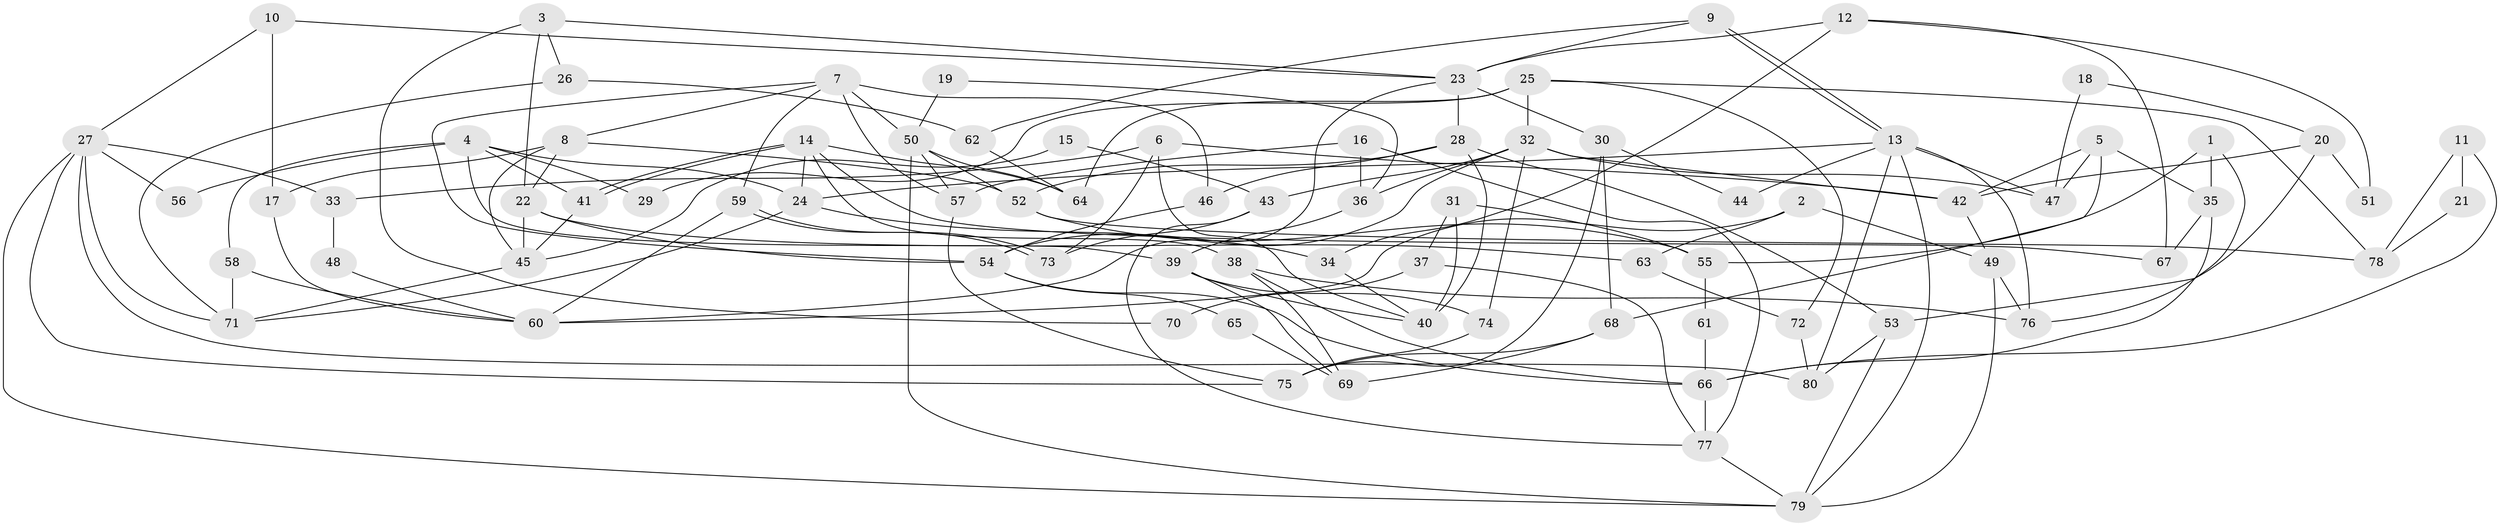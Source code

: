 // Generated by graph-tools (version 1.1) at 2025/50/03/09/25 03:50:07]
// undirected, 80 vertices, 160 edges
graph export_dot {
graph [start="1"]
  node [color=gray90,style=filled];
  1;
  2;
  3;
  4;
  5;
  6;
  7;
  8;
  9;
  10;
  11;
  12;
  13;
  14;
  15;
  16;
  17;
  18;
  19;
  20;
  21;
  22;
  23;
  24;
  25;
  26;
  27;
  28;
  29;
  30;
  31;
  32;
  33;
  34;
  35;
  36;
  37;
  38;
  39;
  40;
  41;
  42;
  43;
  44;
  45;
  46;
  47;
  48;
  49;
  50;
  51;
  52;
  53;
  54;
  55;
  56;
  57;
  58;
  59;
  60;
  61;
  62;
  63;
  64;
  65;
  66;
  67;
  68;
  69;
  70;
  71;
  72;
  73;
  74;
  75;
  76;
  77;
  78;
  79;
  80;
  1 -- 35;
  1 -- 76;
  1 -- 55;
  2 -- 60;
  2 -- 49;
  2 -- 63;
  3 -- 26;
  3 -- 22;
  3 -- 23;
  3 -- 70;
  4 -- 24;
  4 -- 39;
  4 -- 29;
  4 -- 41;
  4 -- 56;
  4 -- 58;
  5 -- 47;
  5 -- 68;
  5 -- 35;
  5 -- 42;
  6 -- 42;
  6 -- 40;
  6 -- 33;
  6 -- 73;
  7 -- 59;
  7 -- 54;
  7 -- 8;
  7 -- 46;
  7 -- 50;
  7 -- 57;
  8 -- 45;
  8 -- 17;
  8 -- 22;
  8 -- 52;
  9 -- 23;
  9 -- 13;
  9 -- 13;
  9 -- 62;
  10 -- 23;
  10 -- 27;
  10 -- 17;
  11 -- 66;
  11 -- 78;
  11 -- 21;
  12 -- 67;
  12 -- 23;
  12 -- 34;
  12 -- 51;
  13 -- 79;
  13 -- 24;
  13 -- 44;
  13 -- 47;
  13 -- 76;
  13 -- 80;
  14 -- 41;
  14 -- 41;
  14 -- 24;
  14 -- 38;
  14 -- 64;
  14 -- 67;
  15 -- 43;
  15 -- 45;
  16 -- 57;
  16 -- 77;
  16 -- 36;
  17 -- 60;
  18 -- 20;
  18 -- 47;
  19 -- 50;
  19 -- 36;
  20 -- 53;
  20 -- 42;
  20 -- 51;
  21 -- 78;
  22 -- 54;
  22 -- 45;
  22 -- 63;
  23 -- 60;
  23 -- 28;
  23 -- 30;
  24 -- 71;
  24 -- 34;
  25 -- 32;
  25 -- 64;
  25 -- 29;
  25 -- 72;
  25 -- 78;
  26 -- 71;
  26 -- 62;
  27 -- 80;
  27 -- 79;
  27 -- 33;
  27 -- 56;
  27 -- 71;
  27 -- 75;
  28 -- 52;
  28 -- 40;
  28 -- 46;
  28 -- 53;
  30 -- 75;
  30 -- 44;
  30 -- 68;
  31 -- 40;
  31 -- 55;
  31 -- 37;
  32 -- 54;
  32 -- 36;
  32 -- 42;
  32 -- 43;
  32 -- 47;
  32 -- 74;
  33 -- 48;
  34 -- 40;
  35 -- 66;
  35 -- 67;
  36 -- 39;
  37 -- 77;
  37 -- 70;
  38 -- 69;
  38 -- 66;
  38 -- 76;
  39 -- 40;
  39 -- 74;
  39 -- 69;
  41 -- 45;
  42 -- 49;
  43 -- 73;
  43 -- 77;
  45 -- 71;
  46 -- 54;
  48 -- 60;
  49 -- 76;
  49 -- 79;
  50 -- 79;
  50 -- 52;
  50 -- 57;
  50 -- 64;
  52 -- 55;
  52 -- 78;
  53 -- 80;
  53 -- 79;
  54 -- 66;
  54 -- 65;
  55 -- 61;
  57 -- 75;
  58 -- 71;
  58 -- 60;
  59 -- 73;
  59 -- 73;
  59 -- 60;
  61 -- 66;
  62 -- 64;
  63 -- 72;
  65 -- 69;
  66 -- 77;
  68 -- 75;
  68 -- 69;
  72 -- 80;
  74 -- 75;
  77 -- 79;
}
